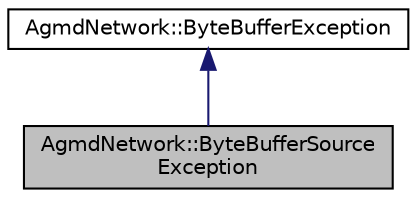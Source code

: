 digraph "AgmdNetwork::ByteBufferSourceException"
{
  edge [fontname="Helvetica",fontsize="10",labelfontname="Helvetica",labelfontsize="10"];
  node [fontname="Helvetica",fontsize="10",shape=record];
  Node1 [label="AgmdNetwork::ByteBufferSource\lException",height=0.2,width=0.4,color="black", fillcolor="grey75", style="filled" fontcolor="black"];
  Node2 -> Node1 [dir="back",color="midnightblue",fontsize="10",style="solid"];
  Node2 [label="AgmdNetwork::ByteBufferException",height=0.2,width=0.4,color="black", fillcolor="white", style="filled",URL="$class_agmd_network_1_1_byte_buffer_exception.html"];
}
